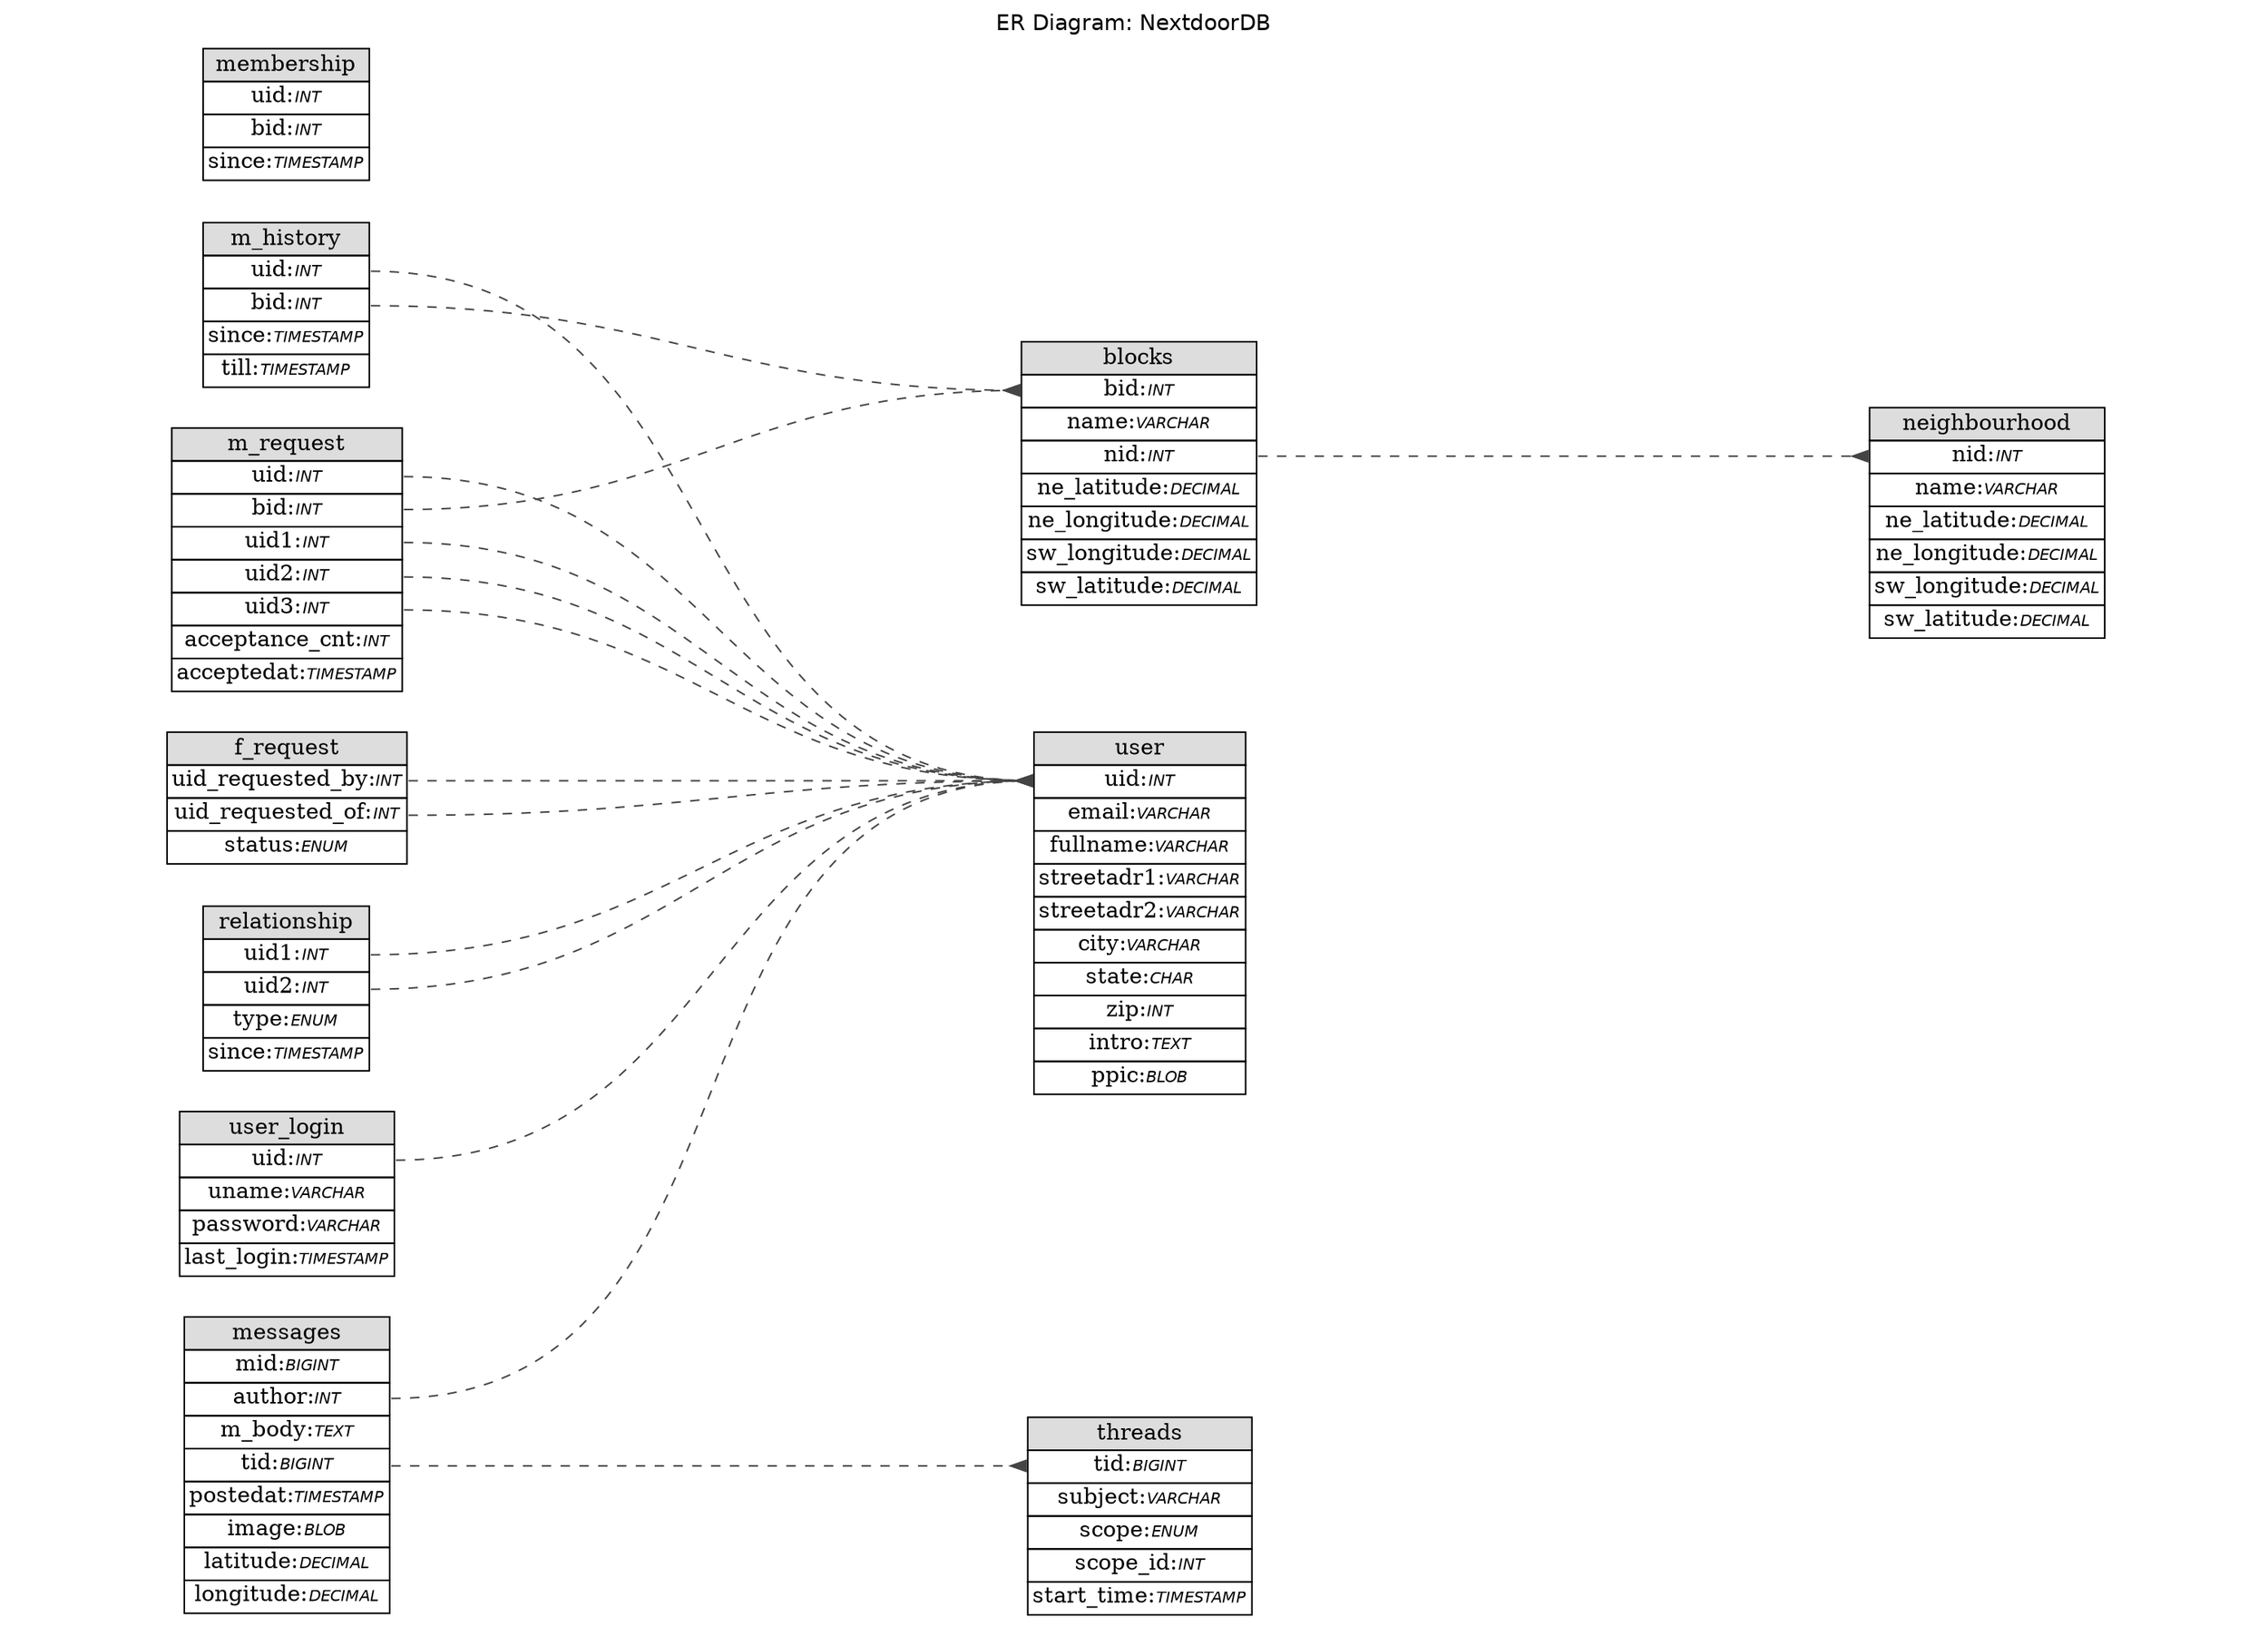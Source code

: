 // ************************************************************
// Generated by: Sequel Pro
// Version 4499
//
// http://www.sequelpro.com/
// https://github.com/sequelpro/sequelpro
//
// Host: localhost (MySQL 5.5.42)
// Database: NextdoorDB
// Generation Time: 2015-11-23 00:20:48 +0000
// ************************************************************

digraph "Database Structure" {
	label = "ER Diagram: NextdoorDB";
	labelloc = t;
	compound = true;
	node [ shape = record ];
	fontname = "Helvetica";
	ranksep = 1.25;
	ratio = 0.7;
	rankdir = LR;
	subgraph "table_blocks" {
		node [ shape = "plaintext" ];
		"blocks" [ label=<
			<TABLE BORDER="0" CELLSPACING="0" CELLBORDER="1">
			<TR><TD COLSPAN="3" BGCOLOR="#DDDDDD">blocks</TD></TR>
			<TR><TD COLSPAN="3" PORT="bid">bid:<FONT FACE="Helvetica-Oblique" POINT-SIZE="10">INT</FONT></TD></TR>
			<TR><TD COLSPAN="3" PORT="name">name:<FONT FACE="Helvetica-Oblique" POINT-SIZE="10">VARCHAR</FONT></TD></TR>
			<TR><TD COLSPAN="3" PORT="nid">nid:<FONT FACE="Helvetica-Oblique" POINT-SIZE="10">INT</FONT></TD></TR>
			<TR><TD COLSPAN="3" PORT="ne_latitude">ne_latitude:<FONT FACE="Helvetica-Oblique" POINT-SIZE="10">DECIMAL</FONT></TD></TR>
			<TR><TD COLSPAN="3" PORT="ne_longitude">ne_longitude:<FONT FACE="Helvetica-Oblique" POINT-SIZE="10">DECIMAL</FONT></TD></TR>
			<TR><TD COLSPAN="3" PORT="sw_longitude">sw_longitude:<FONT FACE="Helvetica-Oblique" POINT-SIZE="10">DECIMAL</FONT></TD></TR>
			<TR><TD COLSPAN="3" PORT="sw_latitude">sw_latitude:<FONT FACE="Helvetica-Oblique" POINT-SIZE="10">DECIMAL</FONT></TD></TR>
			</TABLE>>
		];
	}
	subgraph "table_f_request" {
		node [ shape = "plaintext" ];
		"f_request" [ label=<
			<TABLE BORDER="0" CELLSPACING="0" CELLBORDER="1">
			<TR><TD COLSPAN="3" BGCOLOR="#DDDDDD">f_request</TD></TR>
			<TR><TD COLSPAN="3" PORT="uid_requested_by">uid_requested_by:<FONT FACE="Helvetica-Oblique" POINT-SIZE="10">INT</FONT></TD></TR>
			<TR><TD COLSPAN="3" PORT="uid_requested_of">uid_requested_of:<FONT FACE="Helvetica-Oblique" POINT-SIZE="10">INT</FONT></TD></TR>
			<TR><TD COLSPAN="3" PORT="status">status:<FONT FACE="Helvetica-Oblique" POINT-SIZE="10">ENUM</FONT></TD></TR>
			</TABLE>>
		];
	}
	subgraph "table_m_history" {
		node [ shape = "plaintext" ];
		"m_history" [ label=<
			<TABLE BORDER="0" CELLSPACING="0" CELLBORDER="1">
			<TR><TD COLSPAN="3" BGCOLOR="#DDDDDD">m_history</TD></TR>
			<TR><TD COLSPAN="3" PORT="uid">uid:<FONT FACE="Helvetica-Oblique" POINT-SIZE="10">INT</FONT></TD></TR>
			<TR><TD COLSPAN="3" PORT="bid">bid:<FONT FACE="Helvetica-Oblique" POINT-SIZE="10">INT</FONT></TD></TR>
			<TR><TD COLSPAN="3" PORT="since">since:<FONT FACE="Helvetica-Oblique" POINT-SIZE="10">TIMESTAMP</FONT></TD></TR>
			<TR><TD COLSPAN="3" PORT="till">till:<FONT FACE="Helvetica-Oblique" POINT-SIZE="10">TIMESTAMP</FONT></TD></TR>
			</TABLE>>
		];
	}
	subgraph "table_m_request" {
		node [ shape = "plaintext" ];
		"m_request" [ label=<
			<TABLE BORDER="0" CELLSPACING="0" CELLBORDER="1">
			<TR><TD COLSPAN="3" BGCOLOR="#DDDDDD">m_request</TD></TR>
			<TR><TD COLSPAN="3" PORT="uid">uid:<FONT FACE="Helvetica-Oblique" POINT-SIZE="10">INT</FONT></TD></TR>
			<TR><TD COLSPAN="3" PORT="bid">bid:<FONT FACE="Helvetica-Oblique" POINT-SIZE="10">INT</FONT></TD></TR>
			<TR><TD COLSPAN="3" PORT="uid1">uid1:<FONT FACE="Helvetica-Oblique" POINT-SIZE="10">INT</FONT></TD></TR>
			<TR><TD COLSPAN="3" PORT="uid2">uid2:<FONT FACE="Helvetica-Oblique" POINT-SIZE="10">INT</FONT></TD></TR>
			<TR><TD COLSPAN="3" PORT="uid3">uid3:<FONT FACE="Helvetica-Oblique" POINT-SIZE="10">INT</FONT></TD></TR>
			<TR><TD COLSPAN="3" PORT="acceptance_cnt">acceptance_cnt:<FONT FACE="Helvetica-Oblique" POINT-SIZE="10">INT</FONT></TD></TR>
			<TR><TD COLSPAN="3" PORT="acceptedat">acceptedat:<FONT FACE="Helvetica-Oblique" POINT-SIZE="10">TIMESTAMP</FONT></TD></TR>
			</TABLE>>
		];
	}
	subgraph "table_membership" {
		node [ shape = "plaintext" ];
		"membership" [ label=<
			<TABLE BORDER="0" CELLSPACING="0" CELLBORDER="1">
			<TR><TD COLSPAN="3" BGCOLOR="#DDDDDD">membership</TD></TR>
			<TR><TD COLSPAN="3" PORT="uid">uid:<FONT FACE="Helvetica-Oblique" POINT-SIZE="10">INT</FONT></TD></TR>
			<TR><TD COLSPAN="3" PORT="bid">bid:<FONT FACE="Helvetica-Oblique" POINT-SIZE="10">INT</FONT></TD></TR>
			<TR><TD COLSPAN="3" PORT="since">since:<FONT FACE="Helvetica-Oblique" POINT-SIZE="10">TIMESTAMP</FONT></TD></TR>
			</TABLE>>
		];
	}
	subgraph "table_messages" {
		node [ shape = "plaintext" ];
		"messages" [ label=<
			<TABLE BORDER="0" CELLSPACING="0" CELLBORDER="1">
			<TR><TD COLSPAN="3" BGCOLOR="#DDDDDD">messages</TD></TR>
			<TR><TD COLSPAN="3" PORT="mid">mid:<FONT FACE="Helvetica-Oblique" POINT-SIZE="10">BIGINT</FONT></TD></TR>
			<TR><TD COLSPAN="3" PORT="author">author:<FONT FACE="Helvetica-Oblique" POINT-SIZE="10">INT</FONT></TD></TR>
			<TR><TD COLSPAN="3" PORT="m_body">m_body:<FONT FACE="Helvetica-Oblique" POINT-SIZE="10">TEXT</FONT></TD></TR>
			<TR><TD COLSPAN="3" PORT="tid">tid:<FONT FACE="Helvetica-Oblique" POINT-SIZE="10">BIGINT</FONT></TD></TR>
			<TR><TD COLSPAN="3" PORT="postedat">postedat:<FONT FACE="Helvetica-Oblique" POINT-SIZE="10">TIMESTAMP</FONT></TD></TR>
			<TR><TD COLSPAN="3" PORT="image">image:<FONT FACE="Helvetica-Oblique" POINT-SIZE="10">BLOB</FONT></TD></TR>
			<TR><TD COLSPAN="3" PORT="latitude">latitude:<FONT FACE="Helvetica-Oblique" POINT-SIZE="10">DECIMAL</FONT></TD></TR>
			<TR><TD COLSPAN="3" PORT="longitude">longitude:<FONT FACE="Helvetica-Oblique" POINT-SIZE="10">DECIMAL</FONT></TD></TR>
			</TABLE>>
		];
	}
	subgraph "table_neighbourhood" {
		node [ shape = "plaintext" ];
		"neighbourhood" [ label=<
			<TABLE BORDER="0" CELLSPACING="0" CELLBORDER="1">
			<TR><TD COLSPAN="3" BGCOLOR="#DDDDDD">neighbourhood</TD></TR>
			<TR><TD COLSPAN="3" PORT="nid">nid:<FONT FACE="Helvetica-Oblique" POINT-SIZE="10">INT</FONT></TD></TR>
			<TR><TD COLSPAN="3" PORT="name">name:<FONT FACE="Helvetica-Oblique" POINT-SIZE="10">VARCHAR</FONT></TD></TR>
			<TR><TD COLSPAN="3" PORT="ne_latitude">ne_latitude:<FONT FACE="Helvetica-Oblique" POINT-SIZE="10">DECIMAL</FONT></TD></TR>
			<TR><TD COLSPAN="3" PORT="ne_longitude">ne_longitude:<FONT FACE="Helvetica-Oblique" POINT-SIZE="10">DECIMAL</FONT></TD></TR>
			<TR><TD COLSPAN="3" PORT="sw_longitude">sw_longitude:<FONT FACE="Helvetica-Oblique" POINT-SIZE="10">DECIMAL</FONT></TD></TR>
			<TR><TD COLSPAN="3" PORT="sw_latitude">sw_latitude:<FONT FACE="Helvetica-Oblique" POINT-SIZE="10">DECIMAL</FONT></TD></TR>
			</TABLE>>
		];
	}
	subgraph "table_relationship" {
		node [ shape = "plaintext" ];
		"relationship" [ label=<
			<TABLE BORDER="0" CELLSPACING="0" CELLBORDER="1">
			<TR><TD COLSPAN="3" BGCOLOR="#DDDDDD">relationship</TD></TR>
			<TR><TD COLSPAN="3" PORT="uid1">uid1:<FONT FACE="Helvetica-Oblique" POINT-SIZE="10">INT</FONT></TD></TR>
			<TR><TD COLSPAN="3" PORT="uid2">uid2:<FONT FACE="Helvetica-Oblique" POINT-SIZE="10">INT</FONT></TD></TR>
			<TR><TD COLSPAN="3" PORT="type">type:<FONT FACE="Helvetica-Oblique" POINT-SIZE="10">ENUM</FONT></TD></TR>
			<TR><TD COLSPAN="3" PORT="since">since:<FONT FACE="Helvetica-Oblique" POINT-SIZE="10">TIMESTAMP</FONT></TD></TR>
			</TABLE>>
		];
	}
	subgraph "table_threads" {
		node [ shape = "plaintext" ];
		"threads" [ label=<
			<TABLE BORDER="0" CELLSPACING="0" CELLBORDER="1">
			<TR><TD COLSPAN="3" BGCOLOR="#DDDDDD">threads</TD></TR>
			<TR><TD COLSPAN="3" PORT="tid">tid:<FONT FACE="Helvetica-Oblique" POINT-SIZE="10">BIGINT</FONT></TD></TR>
			<TR><TD COLSPAN="3" PORT="subject">subject:<FONT FACE="Helvetica-Oblique" POINT-SIZE="10">VARCHAR</FONT></TD></TR>
			<TR><TD COLSPAN="3" PORT="scope">scope:<FONT FACE="Helvetica-Oblique" POINT-SIZE="10">ENUM</FONT></TD></TR>
			<TR><TD COLSPAN="3" PORT="scope_id">scope_id:<FONT FACE="Helvetica-Oblique" POINT-SIZE="10">INT</FONT></TD></TR>
			<TR><TD COLSPAN="3" PORT="start_time">start_time:<FONT FACE="Helvetica-Oblique" POINT-SIZE="10">TIMESTAMP</FONT></TD></TR>
			</TABLE>>
		];
	}
	subgraph "table_user" {
		node [ shape = "plaintext" ];
		"user" [ label=<
			<TABLE BORDER="0" CELLSPACING="0" CELLBORDER="1">
			<TR><TD COLSPAN="3" BGCOLOR="#DDDDDD">user</TD></TR>
			<TR><TD COLSPAN="3" PORT="uid">uid:<FONT FACE="Helvetica-Oblique" POINT-SIZE="10">INT</FONT></TD></TR>
			<TR><TD COLSPAN="3" PORT="email">email:<FONT FACE="Helvetica-Oblique" POINT-SIZE="10">VARCHAR</FONT></TD></TR>
			<TR><TD COLSPAN="3" PORT="fullname">fullname:<FONT FACE="Helvetica-Oblique" POINT-SIZE="10">VARCHAR</FONT></TD></TR>
			<TR><TD COLSPAN="3" PORT="streetadr1">streetadr1:<FONT FACE="Helvetica-Oblique" POINT-SIZE="10">VARCHAR</FONT></TD></TR>
			<TR><TD COLSPAN="3" PORT="streetadr2">streetadr2:<FONT FACE="Helvetica-Oblique" POINT-SIZE="10">VARCHAR</FONT></TD></TR>
			<TR><TD COLSPAN="3" PORT="city">city:<FONT FACE="Helvetica-Oblique" POINT-SIZE="10">VARCHAR</FONT></TD></TR>
			<TR><TD COLSPAN="3" PORT="state">state:<FONT FACE="Helvetica-Oblique" POINT-SIZE="10">CHAR</FONT></TD></TR>
			<TR><TD COLSPAN="3" PORT="zip">zip:<FONT FACE="Helvetica-Oblique" POINT-SIZE="10">INT</FONT></TD></TR>
			<TR><TD COLSPAN="3" PORT="intro">intro:<FONT FACE="Helvetica-Oblique" POINT-SIZE="10">TEXT</FONT></TD></TR>
			<TR><TD COLSPAN="3" PORT="ppic">ppic:<FONT FACE="Helvetica-Oblique" POINT-SIZE="10">BLOB</FONT></TD></TR>
			</TABLE>>
		];
	}
	subgraph "table_user_login" {
		node [ shape = "plaintext" ];
		"user_login" [ label=<
			<TABLE BORDER="0" CELLSPACING="0" CELLBORDER="1">
			<TR><TD COLSPAN="3" BGCOLOR="#DDDDDD">user_login</TD></TR>
			<TR><TD COLSPAN="3" PORT="uid">uid:<FONT FACE="Helvetica-Oblique" POINT-SIZE="10">INT</FONT></TD></TR>
			<TR><TD COLSPAN="3" PORT="uname">uname:<FONT FACE="Helvetica-Oblique" POINT-SIZE="10">VARCHAR</FONT></TD></TR>
			<TR><TD COLSPAN="3" PORT="password">password:<FONT FACE="Helvetica-Oblique" POINT-SIZE="10">VARCHAR</FONT></TD></TR>
			<TR><TD COLSPAN="3" PORT="last_login">last_login:<FONT FACE="Helvetica-Oblique" POINT-SIZE="10">TIMESTAMP</FONT></TD></TR>
			</TABLE>>
		];
	}
edge [ arrowhead=inv, arrowtail=normal, style=dashed, color="#444444" ];
blocks:nid -> neighbourhood:nid ;
f_request:uid_requested_by -> user:uid ;
f_request:uid_requested_of -> user:uid ;
m_history:uid -> user:uid ;
m_history:bid -> blocks:bid ;
m_request:uid -> user:uid ;
m_request:uid1 -> user:uid ;
m_request:uid2 -> user:uid ;
m_request:uid3 -> user:uid ;
m_request:bid -> blocks:bid ;
messages:author -> user:uid ;
messages:tid -> threads:tid ;
relationship:uid1 -> user:uid ;
relationship:uid2 -> user:uid ;
user_login:uid -> user:uid ;
}
